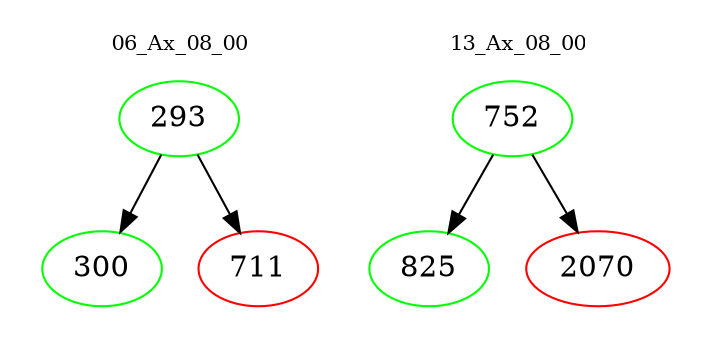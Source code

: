 digraph{
subgraph cluster_0 {
color = white
label = "06_Ax_08_00";
fontsize=10;
T0_293 [label="293", color="green"]
T0_293 -> T0_300 [color="black"]
T0_300 [label="300", color="green"]
T0_293 -> T0_711 [color="black"]
T0_711 [label="711", color="red"]
}
subgraph cluster_1 {
color = white
label = "13_Ax_08_00";
fontsize=10;
T1_752 [label="752", color="green"]
T1_752 -> T1_825 [color="black"]
T1_825 [label="825", color="green"]
T1_752 -> T1_2070 [color="black"]
T1_2070 [label="2070", color="red"]
}
}
